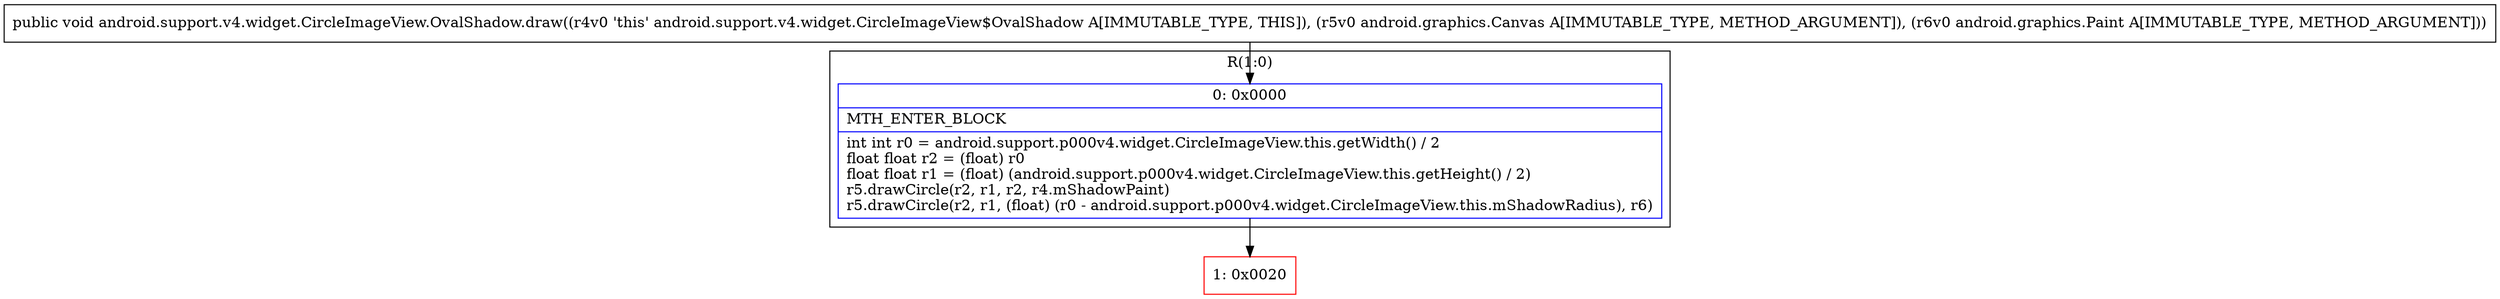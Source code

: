 digraph "CFG forandroid.support.v4.widget.CircleImageView.OvalShadow.draw(Landroid\/graphics\/Canvas;Landroid\/graphics\/Paint;)V" {
subgraph cluster_Region_1468619789 {
label = "R(1:0)";
node [shape=record,color=blue];
Node_0 [shape=record,label="{0\:\ 0x0000|MTH_ENTER_BLOCK\l|int int r0 = android.support.p000v4.widget.CircleImageView.this.getWidth() \/ 2\lfloat float r2 = (float) r0\lfloat float r1 = (float) (android.support.p000v4.widget.CircleImageView.this.getHeight() \/ 2)\lr5.drawCircle(r2, r1, r2, r4.mShadowPaint)\lr5.drawCircle(r2, r1, (float) (r0 \- android.support.p000v4.widget.CircleImageView.this.mShadowRadius), r6)\l}"];
}
Node_1 [shape=record,color=red,label="{1\:\ 0x0020}"];
MethodNode[shape=record,label="{public void android.support.v4.widget.CircleImageView.OvalShadow.draw((r4v0 'this' android.support.v4.widget.CircleImageView$OvalShadow A[IMMUTABLE_TYPE, THIS]), (r5v0 android.graphics.Canvas A[IMMUTABLE_TYPE, METHOD_ARGUMENT]), (r6v0 android.graphics.Paint A[IMMUTABLE_TYPE, METHOD_ARGUMENT])) }"];
MethodNode -> Node_0;
Node_0 -> Node_1;
}


